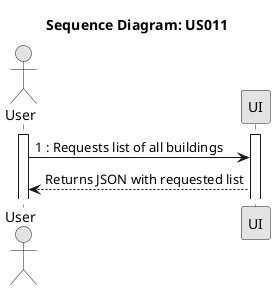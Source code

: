 @startuml
skinparam Monochrome true
skinparam PackageStyle rectangle
skinparam Shadowing false

title Sequence Diagram: US011

actor "User" as User
participant "UI" as UI

activate User
activate UI
User -> UI : 1 : Requests list of all buildings
UI --> User : Returns JSON with requested list


@enduml
